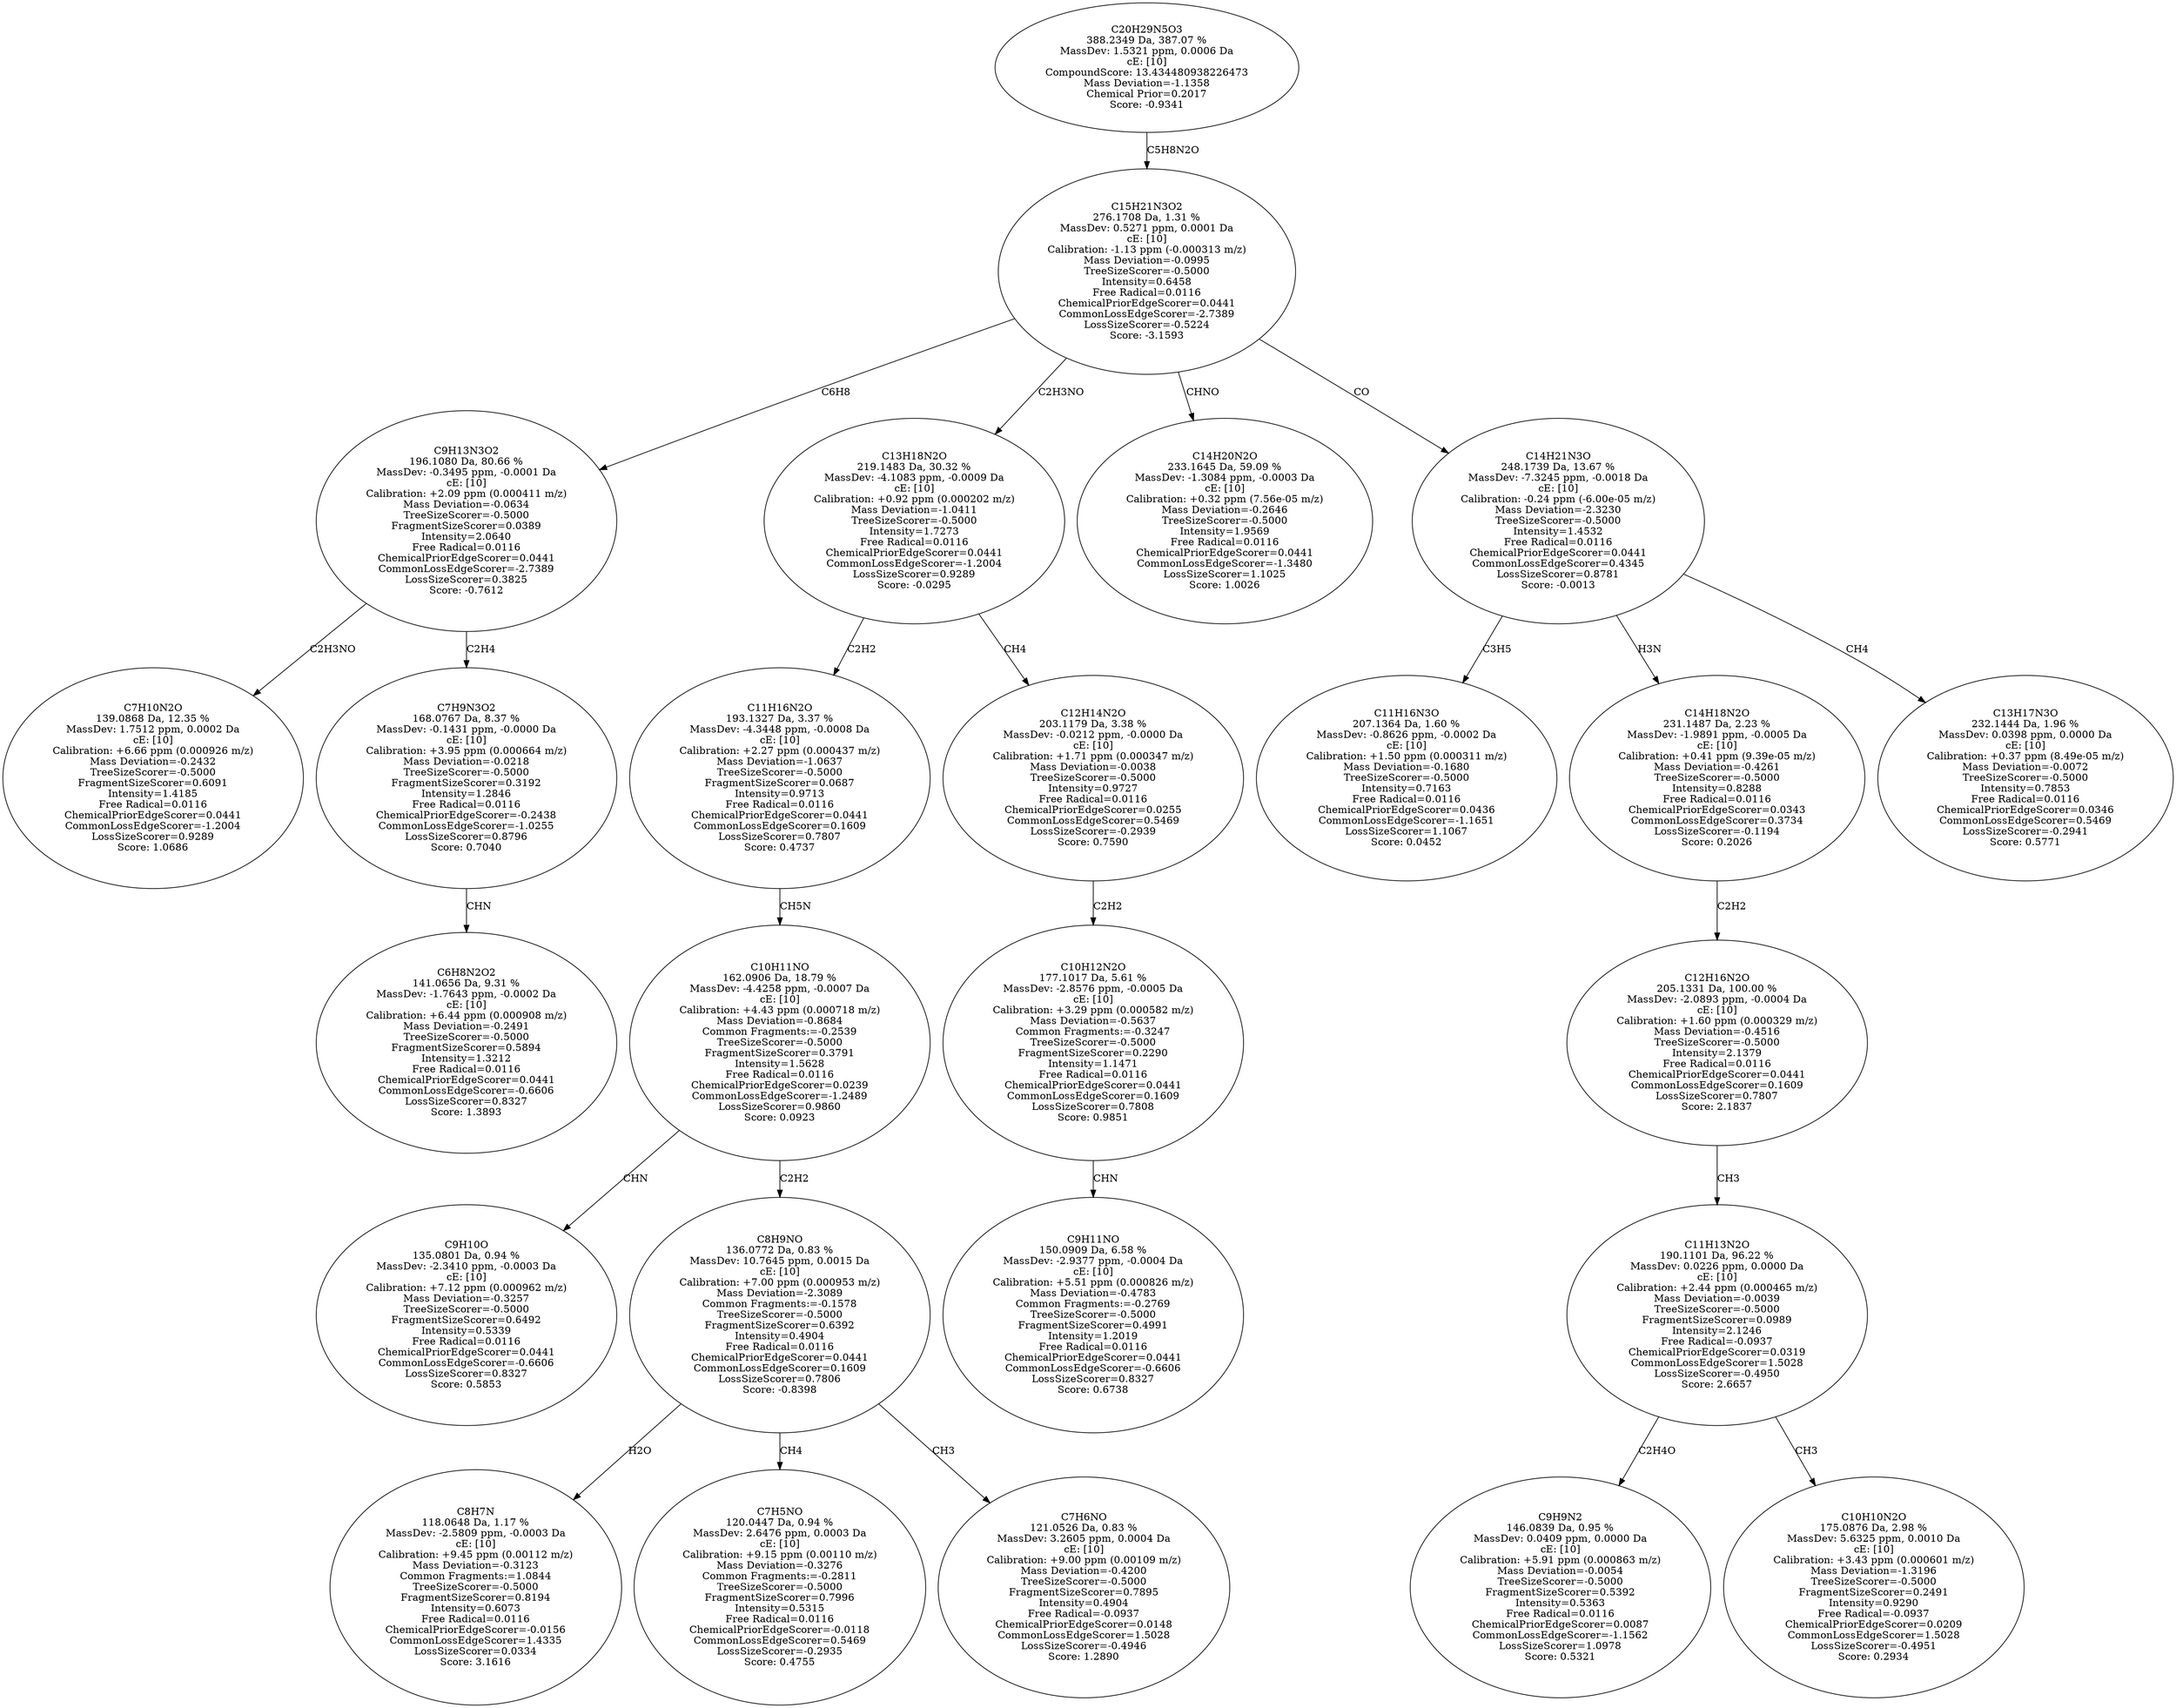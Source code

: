 strict digraph {
v1 [label="C7H10N2O\n139.0868 Da, 12.35 %\nMassDev: 1.7512 ppm, 0.0002 Da\ncE: [10]\nCalibration: +6.66 ppm (0.000926 m/z)\nMass Deviation=-0.2432\nTreeSizeScorer=-0.5000\nFragmentSizeScorer=0.6091\nIntensity=1.4185\nFree Radical=0.0116\nChemicalPriorEdgeScorer=0.0441\nCommonLossEdgeScorer=-1.2004\nLossSizeScorer=0.9289\nScore: 1.0686"];
v2 [label="C6H8N2O2\n141.0656 Da, 9.31 %\nMassDev: -1.7643 ppm, -0.0002 Da\ncE: [10]\nCalibration: +6.44 ppm (0.000908 m/z)\nMass Deviation=-0.2491\nTreeSizeScorer=-0.5000\nFragmentSizeScorer=0.5894\nIntensity=1.3212\nFree Radical=0.0116\nChemicalPriorEdgeScorer=0.0441\nCommonLossEdgeScorer=-0.6606\nLossSizeScorer=0.8327\nScore: 1.3893"];
v3 [label="C7H9N3O2\n168.0767 Da, 8.37 %\nMassDev: -0.1431 ppm, -0.0000 Da\ncE: [10]\nCalibration: +3.95 ppm (0.000664 m/z)\nMass Deviation=-0.0218\nTreeSizeScorer=-0.5000\nFragmentSizeScorer=0.3192\nIntensity=1.2846\nFree Radical=0.0116\nChemicalPriorEdgeScorer=-0.2438\nCommonLossEdgeScorer=-1.0255\nLossSizeScorer=0.8796\nScore: 0.7040"];
v4 [label="C9H13N3O2\n196.1080 Da, 80.66 %\nMassDev: -0.3495 ppm, -0.0001 Da\ncE: [10]\nCalibration: +2.09 ppm (0.000411 m/z)\nMass Deviation=-0.0634\nTreeSizeScorer=-0.5000\nFragmentSizeScorer=0.0389\nIntensity=2.0640\nFree Radical=0.0116\nChemicalPriorEdgeScorer=0.0441\nCommonLossEdgeScorer=-2.7389\nLossSizeScorer=0.3825\nScore: -0.7612"];
v5 [label="C9H10O\n135.0801 Da, 0.94 %\nMassDev: -2.3410 ppm, -0.0003 Da\ncE: [10]\nCalibration: +7.12 ppm (0.000962 m/z)\nMass Deviation=-0.3257\nTreeSizeScorer=-0.5000\nFragmentSizeScorer=0.6492\nIntensity=0.5339\nFree Radical=0.0116\nChemicalPriorEdgeScorer=0.0441\nCommonLossEdgeScorer=-0.6606\nLossSizeScorer=0.8327\nScore: 0.5853"];
v6 [label="C8H7N\n118.0648 Da, 1.17 %\nMassDev: -2.5809 ppm, -0.0003 Da\ncE: [10]\nCalibration: +9.45 ppm (0.00112 m/z)\nMass Deviation=-0.3123\nCommon Fragments:=1.0844\nTreeSizeScorer=-0.5000\nFragmentSizeScorer=0.8194\nIntensity=0.6073\nFree Radical=0.0116\nChemicalPriorEdgeScorer=-0.0156\nCommonLossEdgeScorer=1.4335\nLossSizeScorer=0.0334\nScore: 3.1616"];
v7 [label="C7H5NO\n120.0447 Da, 0.94 %\nMassDev: 2.6476 ppm, 0.0003 Da\ncE: [10]\nCalibration: +9.15 ppm (0.00110 m/z)\nMass Deviation=-0.3276\nCommon Fragments:=-0.2811\nTreeSizeScorer=-0.5000\nFragmentSizeScorer=0.7996\nIntensity=0.5315\nFree Radical=0.0116\nChemicalPriorEdgeScorer=-0.0118\nCommonLossEdgeScorer=0.5469\nLossSizeScorer=-0.2935\nScore: 0.4755"];
v8 [label="C7H6NO\n121.0526 Da, 0.83 %\nMassDev: 3.2605 ppm, 0.0004 Da\ncE: [10]\nCalibration: +9.00 ppm (0.00109 m/z)\nMass Deviation=-0.4200\nTreeSizeScorer=-0.5000\nFragmentSizeScorer=0.7895\nIntensity=0.4904\nFree Radical=-0.0937\nChemicalPriorEdgeScorer=0.0148\nCommonLossEdgeScorer=1.5028\nLossSizeScorer=-0.4946\nScore: 1.2890"];
v9 [label="C8H9NO\n136.0772 Da, 0.83 %\nMassDev: 10.7645 ppm, 0.0015 Da\ncE: [10]\nCalibration: +7.00 ppm (0.000953 m/z)\nMass Deviation=-2.3089\nCommon Fragments:=-0.1578\nTreeSizeScorer=-0.5000\nFragmentSizeScorer=0.6392\nIntensity=0.4904\nFree Radical=0.0116\nChemicalPriorEdgeScorer=0.0441\nCommonLossEdgeScorer=0.1609\nLossSizeScorer=0.7806\nScore: -0.8398"];
v10 [label="C10H11NO\n162.0906 Da, 18.79 %\nMassDev: -4.4258 ppm, -0.0007 Da\ncE: [10]\nCalibration: +4.43 ppm (0.000718 m/z)\nMass Deviation=-0.8684\nCommon Fragments:=-0.2539\nTreeSizeScorer=-0.5000\nFragmentSizeScorer=0.3791\nIntensity=1.5628\nFree Radical=0.0116\nChemicalPriorEdgeScorer=0.0239\nCommonLossEdgeScorer=-1.2489\nLossSizeScorer=0.9860\nScore: 0.0923"];
v11 [label="C11H16N2O\n193.1327 Da, 3.37 %\nMassDev: -4.3448 ppm, -0.0008 Da\ncE: [10]\nCalibration: +2.27 ppm (0.000437 m/z)\nMass Deviation=-1.0637\nTreeSizeScorer=-0.5000\nFragmentSizeScorer=0.0687\nIntensity=0.9713\nFree Radical=0.0116\nChemicalPriorEdgeScorer=0.0441\nCommonLossEdgeScorer=0.1609\nLossSizeScorer=0.7807\nScore: 0.4737"];
v12 [label="C9H11NO\n150.0909 Da, 6.58 %\nMassDev: -2.9377 ppm, -0.0004 Da\ncE: [10]\nCalibration: +5.51 ppm (0.000826 m/z)\nMass Deviation=-0.4783\nCommon Fragments:=-0.2769\nTreeSizeScorer=-0.5000\nFragmentSizeScorer=0.4991\nIntensity=1.2019\nFree Radical=0.0116\nChemicalPriorEdgeScorer=0.0441\nCommonLossEdgeScorer=-0.6606\nLossSizeScorer=0.8327\nScore: 0.6738"];
v13 [label="C10H12N2O\n177.1017 Da, 5.61 %\nMassDev: -2.8576 ppm, -0.0005 Da\ncE: [10]\nCalibration: +3.29 ppm (0.000582 m/z)\nMass Deviation=-0.5637\nCommon Fragments:=-0.3247\nTreeSizeScorer=-0.5000\nFragmentSizeScorer=0.2290\nIntensity=1.1471\nFree Radical=0.0116\nChemicalPriorEdgeScorer=0.0441\nCommonLossEdgeScorer=0.1609\nLossSizeScorer=0.7808\nScore: 0.9851"];
v14 [label="C12H14N2O\n203.1179 Da, 3.38 %\nMassDev: -0.0212 ppm, -0.0000 Da\ncE: [10]\nCalibration: +1.71 ppm (0.000347 m/z)\nMass Deviation=-0.0038\nTreeSizeScorer=-0.5000\nIntensity=0.9727\nFree Radical=0.0116\nChemicalPriorEdgeScorer=0.0255\nCommonLossEdgeScorer=0.5469\nLossSizeScorer=-0.2939\nScore: 0.7590"];
v15 [label="C13H18N2O\n219.1483 Da, 30.32 %\nMassDev: -4.1083 ppm, -0.0009 Da\ncE: [10]\nCalibration: +0.92 ppm (0.000202 m/z)\nMass Deviation=-1.0411\nTreeSizeScorer=-0.5000\nIntensity=1.7273\nFree Radical=0.0116\nChemicalPriorEdgeScorer=0.0441\nCommonLossEdgeScorer=-1.2004\nLossSizeScorer=0.9289\nScore: -0.0295"];
v16 [label="C14H20N2O\n233.1645 Da, 59.09 %\nMassDev: -1.3084 ppm, -0.0003 Da\ncE: [10]\nCalibration: +0.32 ppm (7.56e-05 m/z)\nMass Deviation=-0.2646\nTreeSizeScorer=-0.5000\nIntensity=1.9569\nFree Radical=0.0116\nChemicalPriorEdgeScorer=0.0441\nCommonLossEdgeScorer=-1.3480\nLossSizeScorer=1.1025\nScore: 1.0026"];
v17 [label="C11H16N3O\n207.1364 Da, 1.60 %\nMassDev: -0.8626 ppm, -0.0002 Da\ncE: [10]\nCalibration: +1.50 ppm (0.000311 m/z)\nMass Deviation=-0.1680\nTreeSizeScorer=-0.5000\nIntensity=0.7163\nFree Radical=0.0116\nChemicalPriorEdgeScorer=0.0436\nCommonLossEdgeScorer=-1.1651\nLossSizeScorer=1.1067\nScore: 0.0452"];
v18 [label="C9H9N2\n146.0839 Da, 0.95 %\nMassDev: 0.0409 ppm, 0.0000 Da\ncE: [10]\nCalibration: +5.91 ppm (0.000863 m/z)\nMass Deviation=-0.0054\nTreeSizeScorer=-0.5000\nFragmentSizeScorer=0.5392\nIntensity=0.5363\nFree Radical=0.0116\nChemicalPriorEdgeScorer=0.0087\nCommonLossEdgeScorer=-1.1562\nLossSizeScorer=1.0978\nScore: 0.5321"];
v19 [label="C10H10N2O\n175.0876 Da, 2.98 %\nMassDev: 5.6325 ppm, 0.0010 Da\ncE: [10]\nCalibration: +3.43 ppm (0.000601 m/z)\nMass Deviation=-1.3196\nTreeSizeScorer=-0.5000\nFragmentSizeScorer=0.2491\nIntensity=0.9290\nFree Radical=-0.0937\nChemicalPriorEdgeScorer=0.0209\nCommonLossEdgeScorer=1.5028\nLossSizeScorer=-0.4951\nScore: 0.2934"];
v20 [label="C11H13N2O\n190.1101 Da, 96.22 %\nMassDev: 0.0226 ppm, 0.0000 Da\ncE: [10]\nCalibration: +2.44 ppm (0.000465 m/z)\nMass Deviation=-0.0039\nTreeSizeScorer=-0.5000\nFragmentSizeScorer=0.0989\nIntensity=2.1246\nFree Radical=-0.0937\nChemicalPriorEdgeScorer=0.0319\nCommonLossEdgeScorer=1.5028\nLossSizeScorer=-0.4950\nScore: 2.6657"];
v21 [label="C12H16N2O\n205.1331 Da, 100.00 %\nMassDev: -2.0893 ppm, -0.0004 Da\ncE: [10]\nCalibration: +1.60 ppm (0.000329 m/z)\nMass Deviation=-0.4516\nTreeSizeScorer=-0.5000\nIntensity=2.1379\nFree Radical=0.0116\nChemicalPriorEdgeScorer=0.0441\nCommonLossEdgeScorer=0.1609\nLossSizeScorer=0.7807\nScore: 2.1837"];
v22 [label="C14H18N2O\n231.1487 Da, 2.23 %\nMassDev: -1.9891 ppm, -0.0005 Da\ncE: [10]\nCalibration: +0.41 ppm (9.39e-05 m/z)\nMass Deviation=-0.4261\nTreeSizeScorer=-0.5000\nIntensity=0.8288\nFree Radical=0.0116\nChemicalPriorEdgeScorer=0.0343\nCommonLossEdgeScorer=0.3734\nLossSizeScorer=-0.1194\nScore: 0.2026"];
v23 [label="C13H17N3O\n232.1444 Da, 1.96 %\nMassDev: 0.0398 ppm, 0.0000 Da\ncE: [10]\nCalibration: +0.37 ppm (8.49e-05 m/z)\nMass Deviation=-0.0072\nTreeSizeScorer=-0.5000\nIntensity=0.7853\nFree Radical=0.0116\nChemicalPriorEdgeScorer=0.0346\nCommonLossEdgeScorer=0.5469\nLossSizeScorer=-0.2941\nScore: 0.5771"];
v24 [label="C14H21N3O\n248.1739 Da, 13.67 %\nMassDev: -7.3245 ppm, -0.0018 Da\ncE: [10]\nCalibration: -0.24 ppm (-6.00e-05 m/z)\nMass Deviation=-2.3230\nTreeSizeScorer=-0.5000\nIntensity=1.4532\nFree Radical=0.0116\nChemicalPriorEdgeScorer=0.0441\nCommonLossEdgeScorer=0.4345\nLossSizeScorer=0.8781\nScore: -0.0013"];
v25 [label="C15H21N3O2\n276.1708 Da, 1.31 %\nMassDev: 0.5271 ppm, 0.0001 Da\ncE: [10]\nCalibration: -1.13 ppm (-0.000313 m/z)\nMass Deviation=-0.0995\nTreeSizeScorer=-0.5000\nIntensity=0.6458\nFree Radical=0.0116\nChemicalPriorEdgeScorer=0.0441\nCommonLossEdgeScorer=-2.7389\nLossSizeScorer=-0.5224\nScore: -3.1593"];
v26 [label="C20H29N5O3\n388.2349 Da, 387.07 %\nMassDev: 1.5321 ppm, 0.0006 Da\ncE: [10]\nCompoundScore: 13.434480938226473\nMass Deviation=-1.1358\nChemical Prior=0.2017\nScore: -0.9341"];
v4 -> v1 [label="C2H3NO"];
v3 -> v2 [label="CHN"];
v4 -> v3 [label="C2H4"];
v25 -> v4 [label="C6H8"];
v10 -> v5 [label="CHN"];
v9 -> v6 [label="H2O"];
v9 -> v7 [label="CH4"];
v9 -> v8 [label="CH3"];
v10 -> v9 [label="C2H2"];
v11 -> v10 [label="CH5N"];
v15 -> v11 [label="C2H2"];
v13 -> v12 [label="CHN"];
v14 -> v13 [label="C2H2"];
v15 -> v14 [label="CH4"];
v25 -> v15 [label="C2H3NO"];
v25 -> v16 [label="CHNO"];
v24 -> v17 [label="C3H5"];
v20 -> v18 [label="C2H4O"];
v20 -> v19 [label="CH3"];
v21 -> v20 [label="CH3"];
v22 -> v21 [label="C2H2"];
v24 -> v22 [label="H3N"];
v24 -> v23 [label="CH4"];
v25 -> v24 [label="CO"];
v26 -> v25 [label="C5H8N2O"];
}